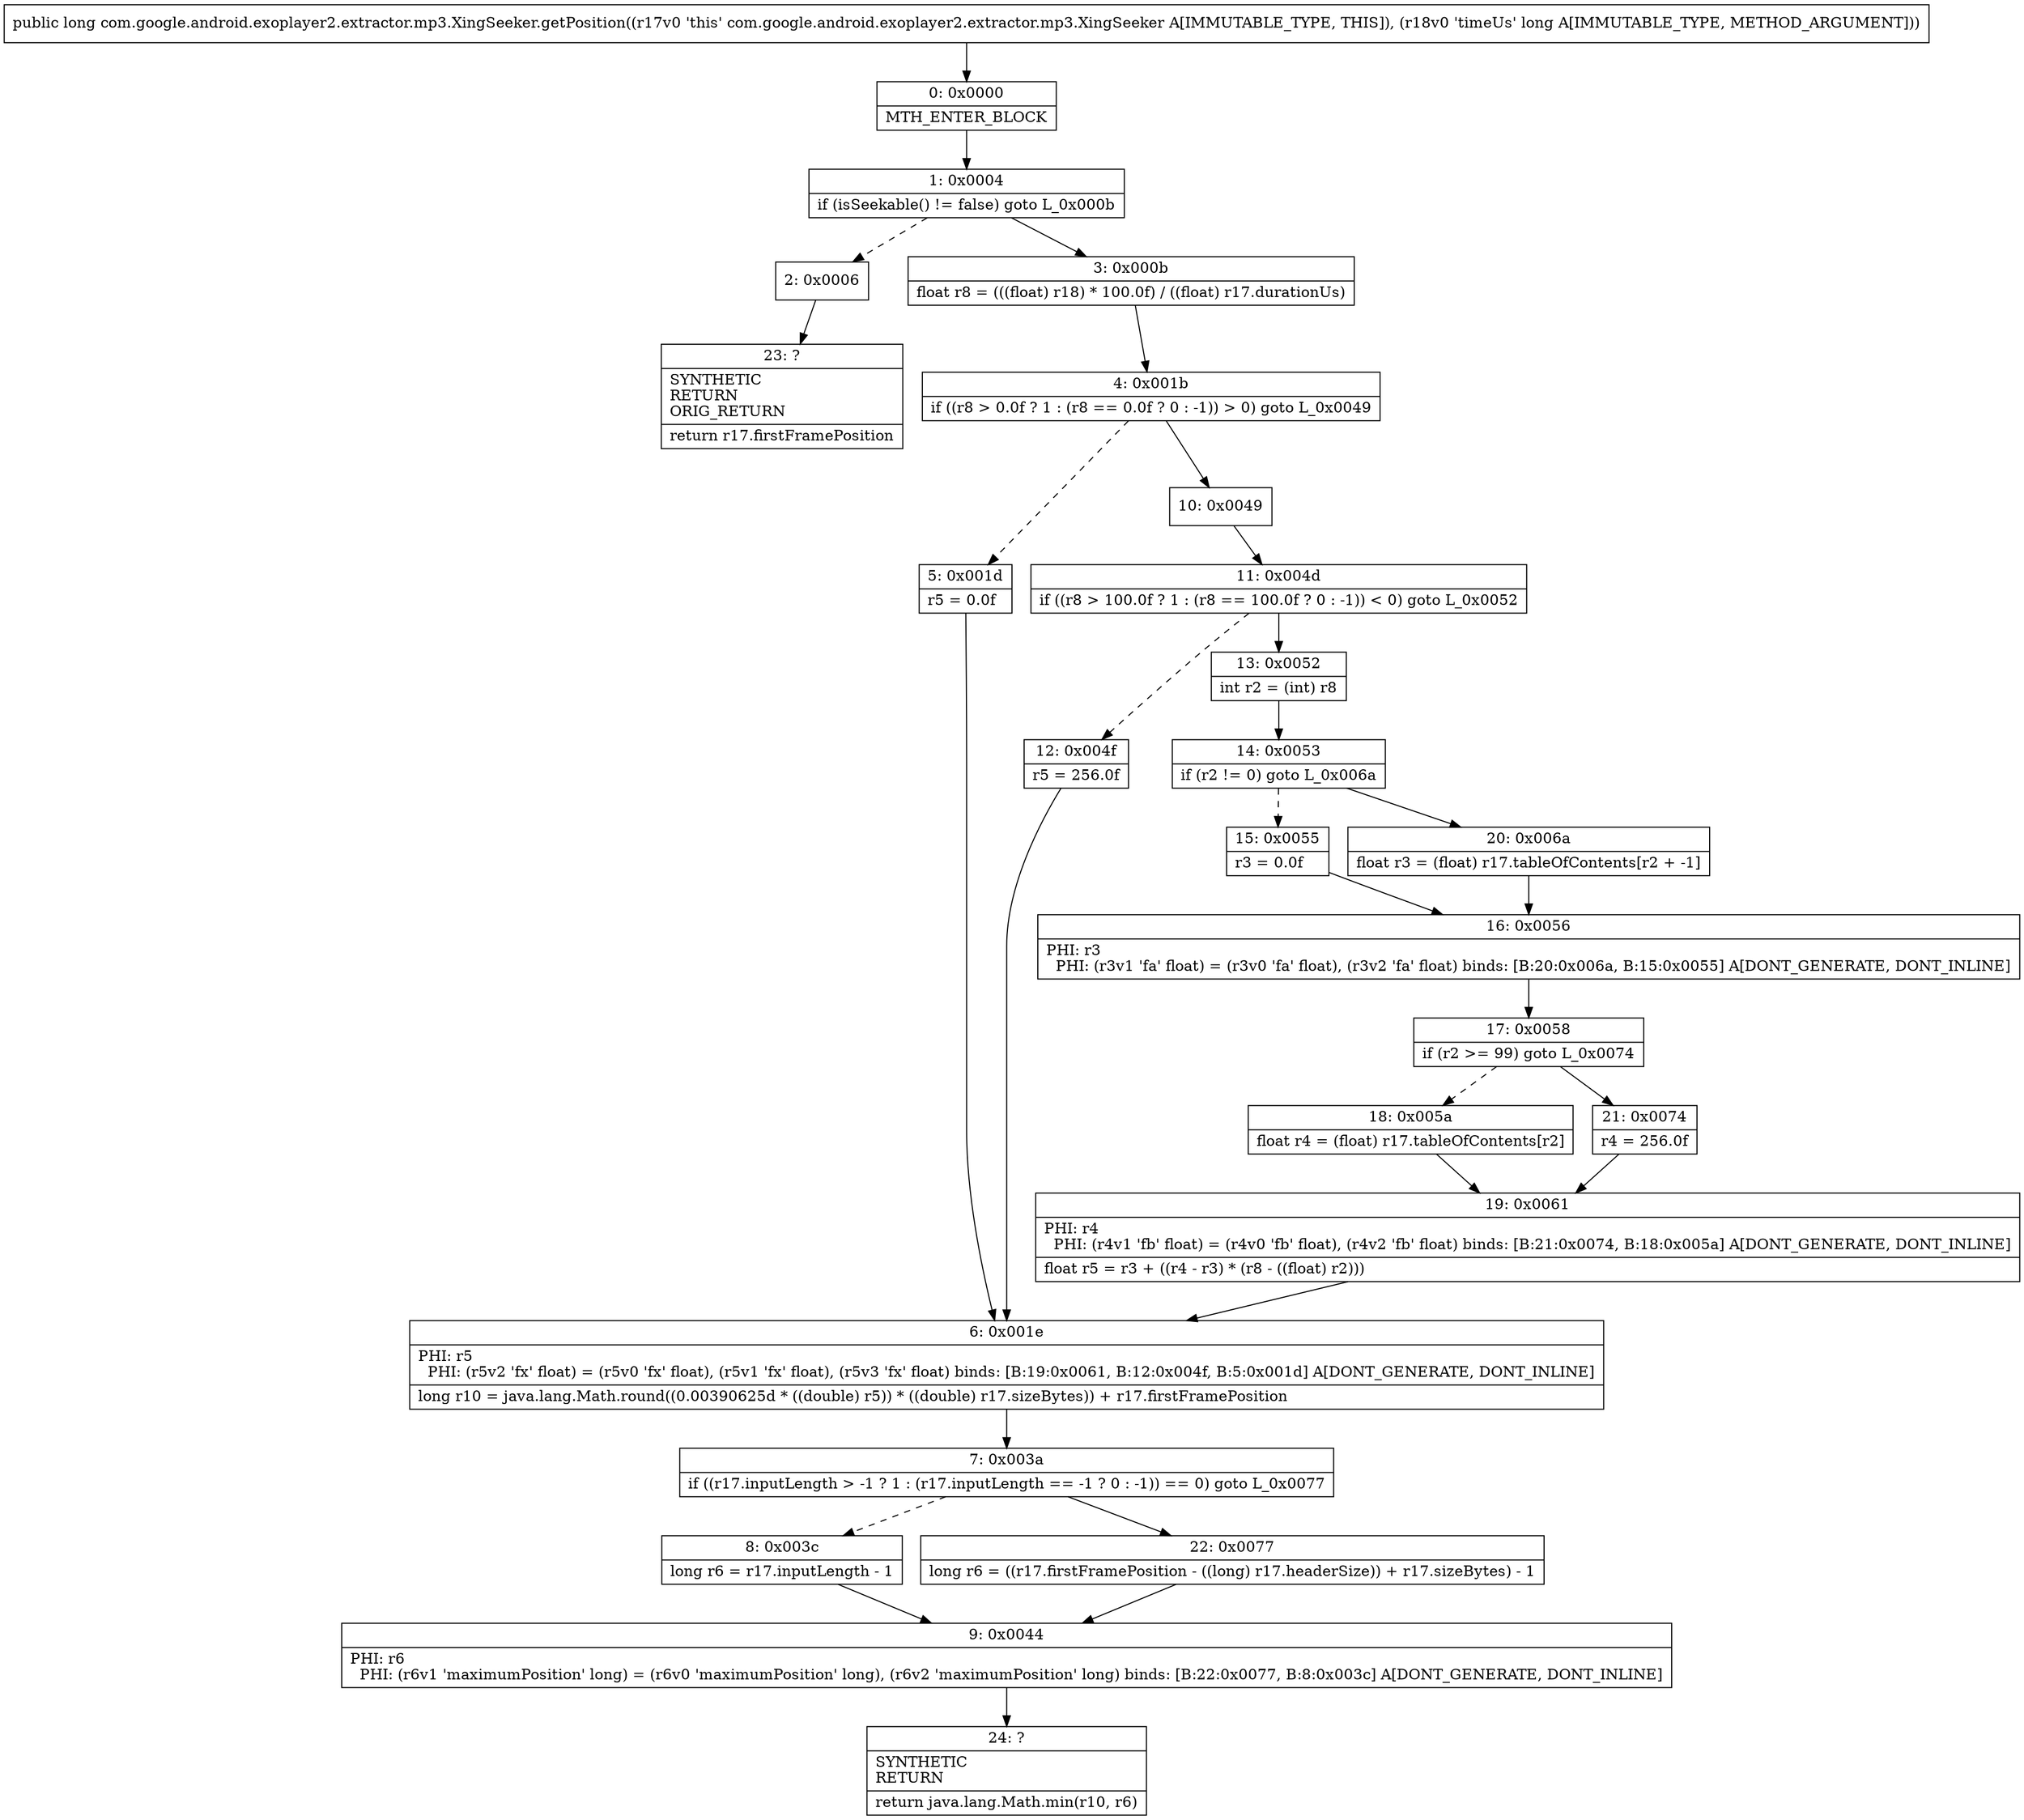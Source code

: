 digraph "CFG forcom.google.android.exoplayer2.extractor.mp3.XingSeeker.getPosition(J)J" {
Node_0 [shape=record,label="{0\:\ 0x0000|MTH_ENTER_BLOCK\l}"];
Node_1 [shape=record,label="{1\:\ 0x0004|if (isSeekable() != false) goto L_0x000b\l}"];
Node_2 [shape=record,label="{2\:\ 0x0006}"];
Node_3 [shape=record,label="{3\:\ 0x000b|float r8 = (((float) r18) * 100.0f) \/ ((float) r17.durationUs)\l}"];
Node_4 [shape=record,label="{4\:\ 0x001b|if ((r8 \> 0.0f ? 1 : (r8 == 0.0f ? 0 : \-1)) \> 0) goto L_0x0049\l}"];
Node_5 [shape=record,label="{5\:\ 0x001d|r5 = 0.0f\l}"];
Node_6 [shape=record,label="{6\:\ 0x001e|PHI: r5 \l  PHI: (r5v2 'fx' float) = (r5v0 'fx' float), (r5v1 'fx' float), (r5v3 'fx' float) binds: [B:19:0x0061, B:12:0x004f, B:5:0x001d] A[DONT_GENERATE, DONT_INLINE]\l|long r10 = java.lang.Math.round((0.00390625d * ((double) r5)) * ((double) r17.sizeBytes)) + r17.firstFramePosition\l}"];
Node_7 [shape=record,label="{7\:\ 0x003a|if ((r17.inputLength \> \-1 ? 1 : (r17.inputLength == \-1 ? 0 : \-1)) == 0) goto L_0x0077\l}"];
Node_8 [shape=record,label="{8\:\ 0x003c|long r6 = r17.inputLength \- 1\l}"];
Node_9 [shape=record,label="{9\:\ 0x0044|PHI: r6 \l  PHI: (r6v1 'maximumPosition' long) = (r6v0 'maximumPosition' long), (r6v2 'maximumPosition' long) binds: [B:22:0x0077, B:8:0x003c] A[DONT_GENERATE, DONT_INLINE]\l}"];
Node_10 [shape=record,label="{10\:\ 0x0049}"];
Node_11 [shape=record,label="{11\:\ 0x004d|if ((r8 \> 100.0f ? 1 : (r8 == 100.0f ? 0 : \-1)) \< 0) goto L_0x0052\l}"];
Node_12 [shape=record,label="{12\:\ 0x004f|r5 = 256.0f\l}"];
Node_13 [shape=record,label="{13\:\ 0x0052|int r2 = (int) r8\l}"];
Node_14 [shape=record,label="{14\:\ 0x0053|if (r2 != 0) goto L_0x006a\l}"];
Node_15 [shape=record,label="{15\:\ 0x0055|r3 = 0.0f\l}"];
Node_16 [shape=record,label="{16\:\ 0x0056|PHI: r3 \l  PHI: (r3v1 'fa' float) = (r3v0 'fa' float), (r3v2 'fa' float) binds: [B:20:0x006a, B:15:0x0055] A[DONT_GENERATE, DONT_INLINE]\l}"];
Node_17 [shape=record,label="{17\:\ 0x0058|if (r2 \>= 99) goto L_0x0074\l}"];
Node_18 [shape=record,label="{18\:\ 0x005a|float r4 = (float) r17.tableOfContents[r2]\l}"];
Node_19 [shape=record,label="{19\:\ 0x0061|PHI: r4 \l  PHI: (r4v1 'fb' float) = (r4v0 'fb' float), (r4v2 'fb' float) binds: [B:21:0x0074, B:18:0x005a] A[DONT_GENERATE, DONT_INLINE]\l|float r5 = r3 + ((r4 \- r3) * (r8 \- ((float) r2)))\l}"];
Node_20 [shape=record,label="{20\:\ 0x006a|float r3 = (float) r17.tableOfContents[r2 + \-1]\l}"];
Node_21 [shape=record,label="{21\:\ 0x0074|r4 = 256.0f\l}"];
Node_22 [shape=record,label="{22\:\ 0x0077|long r6 = ((r17.firstFramePosition \- ((long) r17.headerSize)) + r17.sizeBytes) \- 1\l}"];
Node_23 [shape=record,label="{23\:\ ?|SYNTHETIC\lRETURN\lORIG_RETURN\l|return r17.firstFramePosition\l}"];
Node_24 [shape=record,label="{24\:\ ?|SYNTHETIC\lRETURN\l|return java.lang.Math.min(r10, r6)\l}"];
MethodNode[shape=record,label="{public long com.google.android.exoplayer2.extractor.mp3.XingSeeker.getPosition((r17v0 'this' com.google.android.exoplayer2.extractor.mp3.XingSeeker A[IMMUTABLE_TYPE, THIS]), (r18v0 'timeUs' long A[IMMUTABLE_TYPE, METHOD_ARGUMENT])) }"];
MethodNode -> Node_0;
Node_0 -> Node_1;
Node_1 -> Node_2[style=dashed];
Node_1 -> Node_3;
Node_2 -> Node_23;
Node_3 -> Node_4;
Node_4 -> Node_5[style=dashed];
Node_4 -> Node_10;
Node_5 -> Node_6;
Node_6 -> Node_7;
Node_7 -> Node_8[style=dashed];
Node_7 -> Node_22;
Node_8 -> Node_9;
Node_9 -> Node_24;
Node_10 -> Node_11;
Node_11 -> Node_12[style=dashed];
Node_11 -> Node_13;
Node_12 -> Node_6;
Node_13 -> Node_14;
Node_14 -> Node_15[style=dashed];
Node_14 -> Node_20;
Node_15 -> Node_16;
Node_16 -> Node_17;
Node_17 -> Node_18[style=dashed];
Node_17 -> Node_21;
Node_18 -> Node_19;
Node_19 -> Node_6;
Node_20 -> Node_16;
Node_21 -> Node_19;
Node_22 -> Node_9;
}


